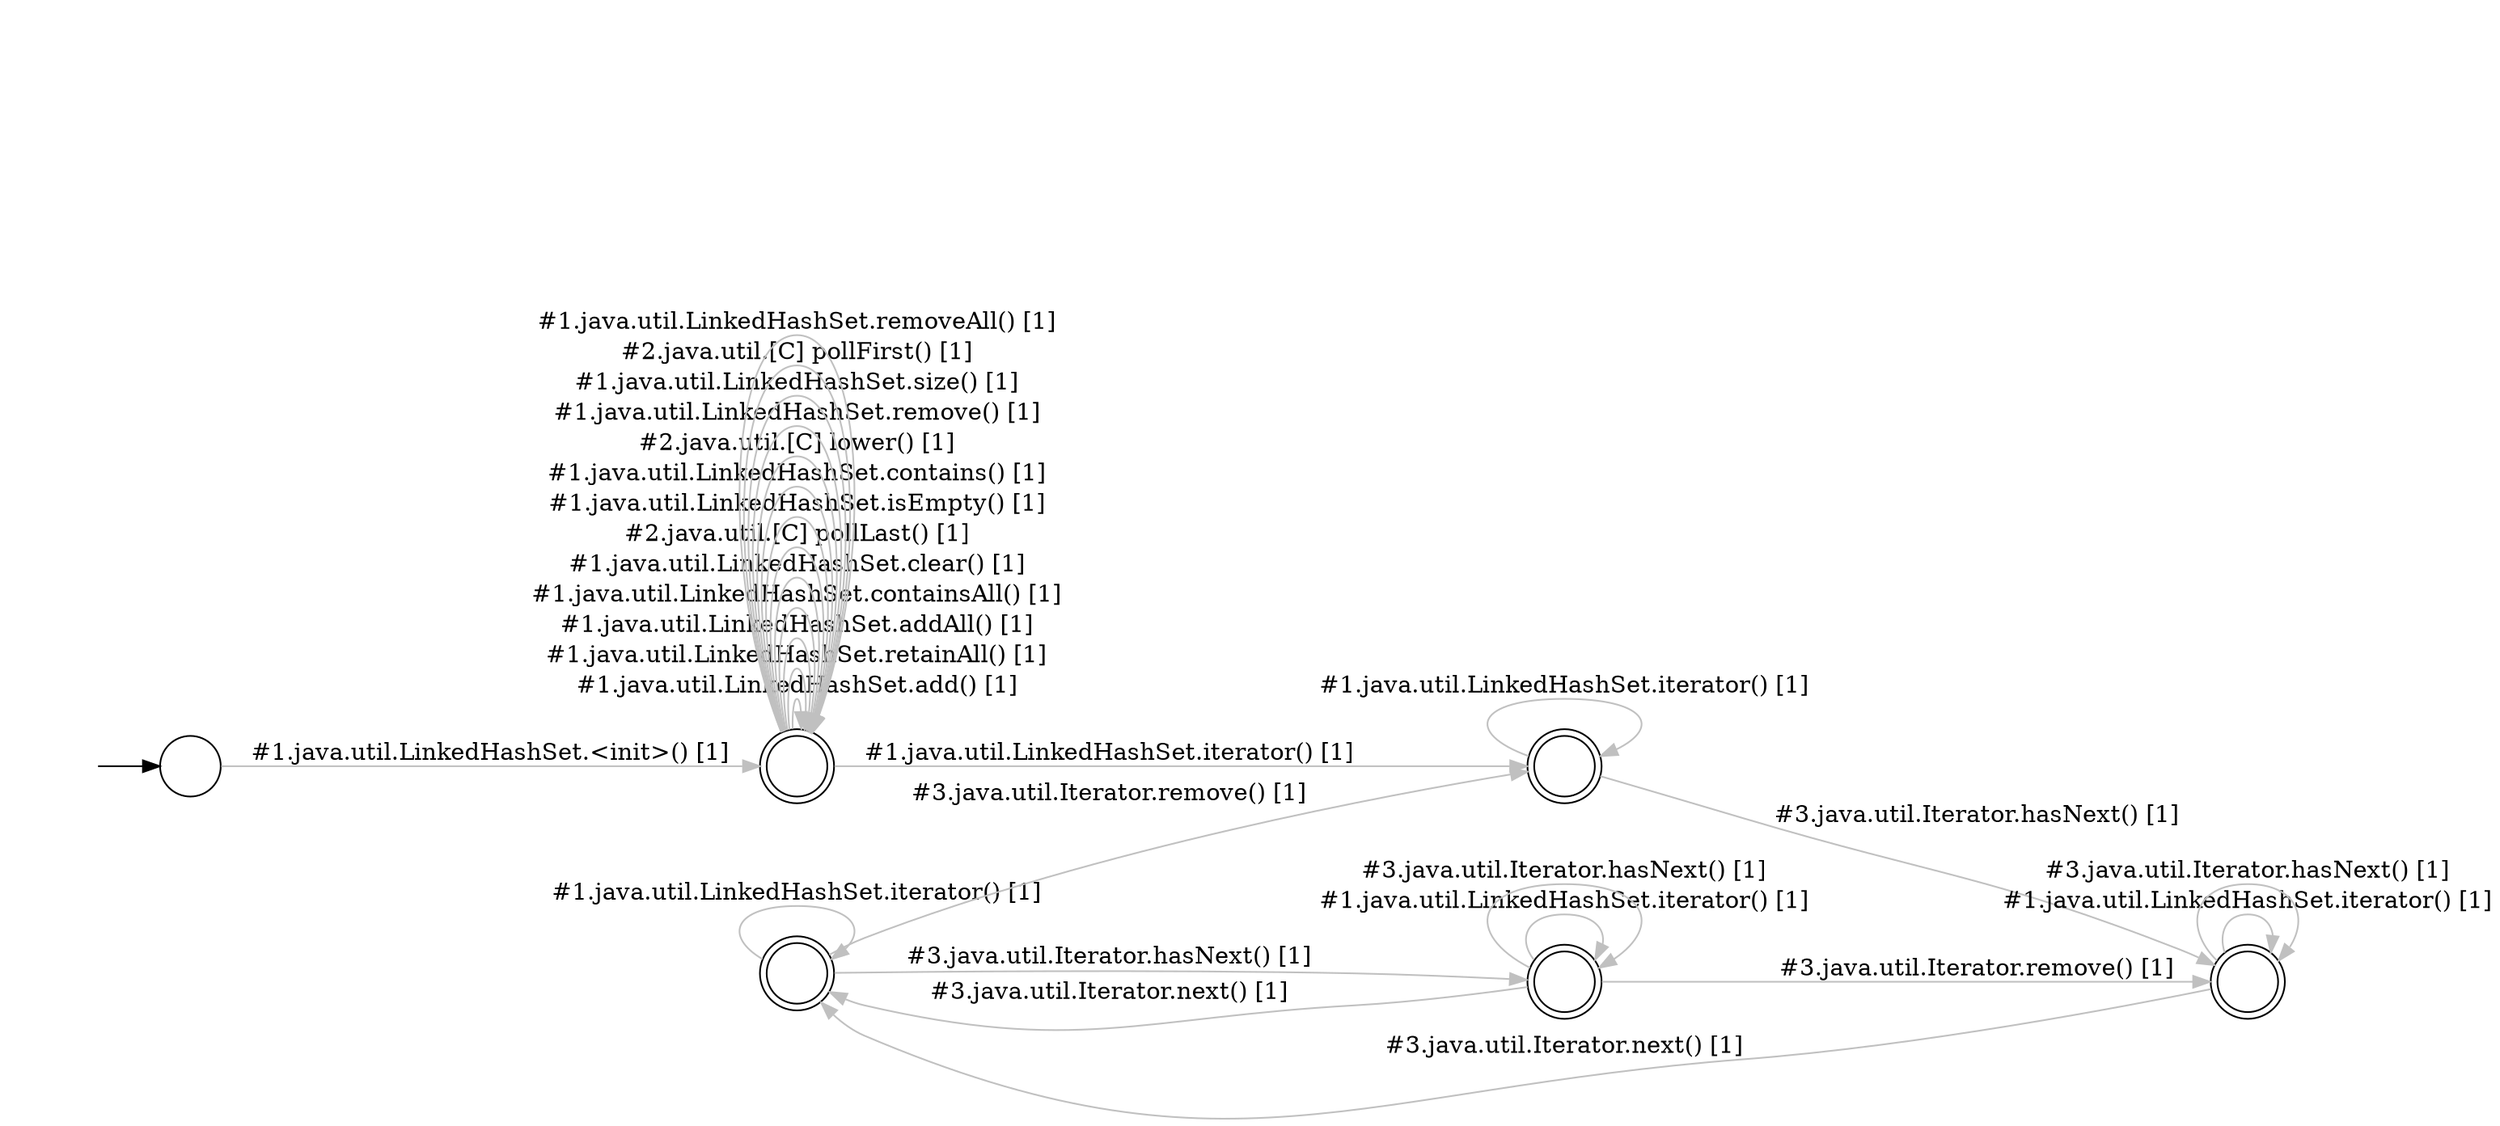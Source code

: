 digraph Automaton {
  rankdir = LR;
  0 [shape=doublecircle,label=""];
  0 -> 4 [label="#3.java.util.Iterator.remove() [1]",style="setlinewidth(1)",color=gray]
  0 -> 0 [label="#1.java.util.LinkedHashSet.iterator() [1]",style="setlinewidth(1)",color=gray]
  0 -> 3 [label="#3.java.util.Iterator.hasNext() [1]",style="setlinewidth(1)",color=gray]
  1 [shape=doublecircle,label=""];
  1 -> 0 [label="#3.java.util.Iterator.next() [1]",style="setlinewidth(1)",color=gray]
  1 -> 1 [label="#1.java.util.LinkedHashSet.iterator() [1]",style="setlinewidth(1)",color=gray]
  1 -> 1 [label="#3.java.util.Iterator.hasNext() [1]",style="setlinewidth(1)",color=gray]
  2 [shape=circle,label=""];
  initial [shape=plaintext,label=""];
  initial -> 2
  2 -> 5 [label="#1.java.util.LinkedHashSet.<init>() [1]",style="setlinewidth(1)",color=gray]
  3 [shape=doublecircle,label=""];
  3 -> 0 [label="#3.java.util.Iterator.next() [1]",style="setlinewidth(1)",color=gray]
  3 -> 1 [label="#3.java.util.Iterator.remove() [1]",style="setlinewidth(1)",color=gray]
  3 -> 3 [label="#1.java.util.LinkedHashSet.iterator() [1]",style="setlinewidth(1)",color=gray]
  3 -> 3 [label="#3.java.util.Iterator.hasNext() [1]",style="setlinewidth(1)",color=gray]
  4 [shape=doublecircle,label=""];
  4 -> 4 [label="#1.java.util.LinkedHashSet.iterator() [1]",style="setlinewidth(1)",color=gray]
  4 -> 1 [label="#3.java.util.Iterator.hasNext() [1]",style="setlinewidth(1)",color=gray]
  5 [shape=doublecircle,label=""];
  5 -> 5 [label="#1.java.util.LinkedHashSet.add() [1]",style="setlinewidth(1)",color=gray]
  5 -> 5 [label="#1.java.util.LinkedHashSet.retainAll() [1]",style="setlinewidth(1)",color=gray]
  5 -> 5 [label="#1.java.util.LinkedHashSet.addAll() [1]",style="setlinewidth(1)",color=gray]
  5 -> 5 [label="#1.java.util.LinkedHashSet.containsAll() [1]",style="setlinewidth(1)",color=gray]
  5 -> 5 [label="#1.java.util.LinkedHashSet.clear() [1]",style="setlinewidth(1)",color=gray]
  5 -> 5 [label="#2.java.util.[C] pollLast() [1]",style="setlinewidth(1)",color=gray]
  5 -> 5 [label="#1.java.util.LinkedHashSet.isEmpty() [1]",style="setlinewidth(1)",color=gray]
  5 -> 5 [label="#1.java.util.LinkedHashSet.contains() [1]",style="setlinewidth(1)",color=gray]
  5 -> 5 [label="#2.java.util.[C] lower() [1]",style="setlinewidth(1)",color=gray]
  5 -> 5 [label="#1.java.util.LinkedHashSet.remove() [1]",style="setlinewidth(1)",color=gray]
  5 -> 5 [label="#1.java.util.LinkedHashSet.size() [1]",style="setlinewidth(1)",color=gray]
  5 -> 5 [label="#2.java.util.[C] pollFirst() [1]",style="setlinewidth(1)",color=gray]
  5 -> 4 [label="#1.java.util.LinkedHashSet.iterator() [1]",style="setlinewidth(1)",color=gray]
  5 -> 5 [label="#1.java.util.LinkedHashSet.removeAll() [1]",style="setlinewidth(1)",color=gray]
}

